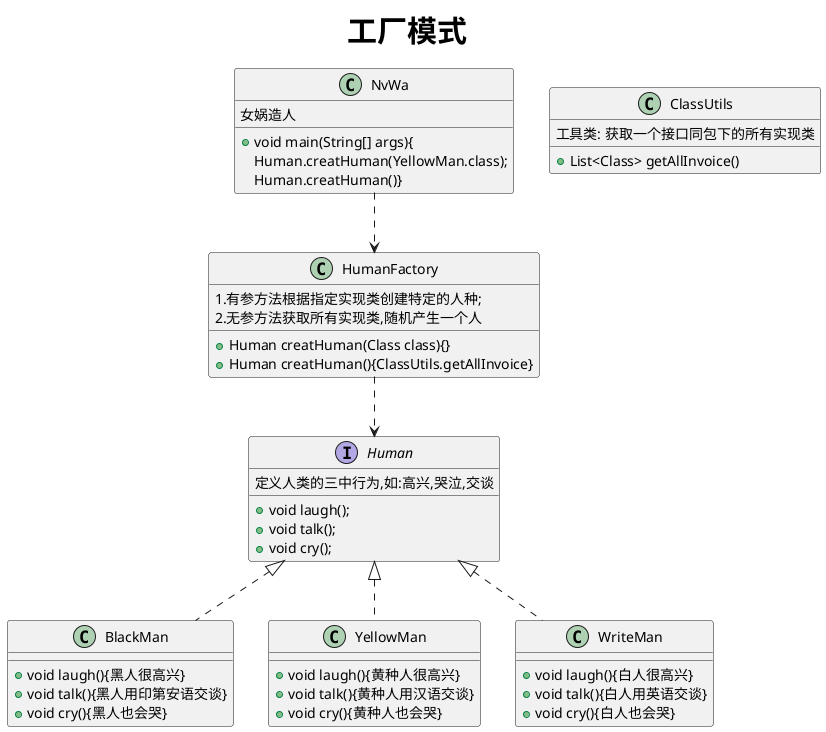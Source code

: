 @startuml
title <size:30><b>工厂模式</b></size>

interface Human{
    定义人类的三中行为,如:高兴,哭泣,交谈
    + void laugh();
    + void talk();
    + void cry();
}

class BlackMan{
    + void laugh(){黑人很高兴}
    + void talk(){黑人用印第安语交谈}
    + void cry(){黑人也会哭}
}

class YellowMan{
    + void laugh(){黄种人很高兴}
    + void talk(){黄种人用汉语交谈}
    + void cry(){黄种人也会哭}
}

class WriteMan{
    + void laugh(){白人很高兴}
    + void talk(){白人用英语交谈}
    + void cry(){白人也会哭}
}

class HumanFactory{
    1.有参方法根据指定实现类创建特定的人种;
    2.无参方法获取所有实现类,随机产生一个人
    + Human creatHuman(Class class){}
    + Human creatHuman(){ClassUtils.getAllInvoice}
}

class ClassUtils{
    工具类: 获取一个接口同包下的所有实现类
    + List<Class> getAllInvoice()
}

class NvWa {
    女娲造人
    + void main(String[] args){
        Human.creatHuman(YellowMan.class);
        Human.creatHuman()}
}

Human <|..BlackMan
Human<|..YellowMan
Human<|..WriteMan
HumanFactory ..> Human
NvWa ..> HumanFactory

@enduml